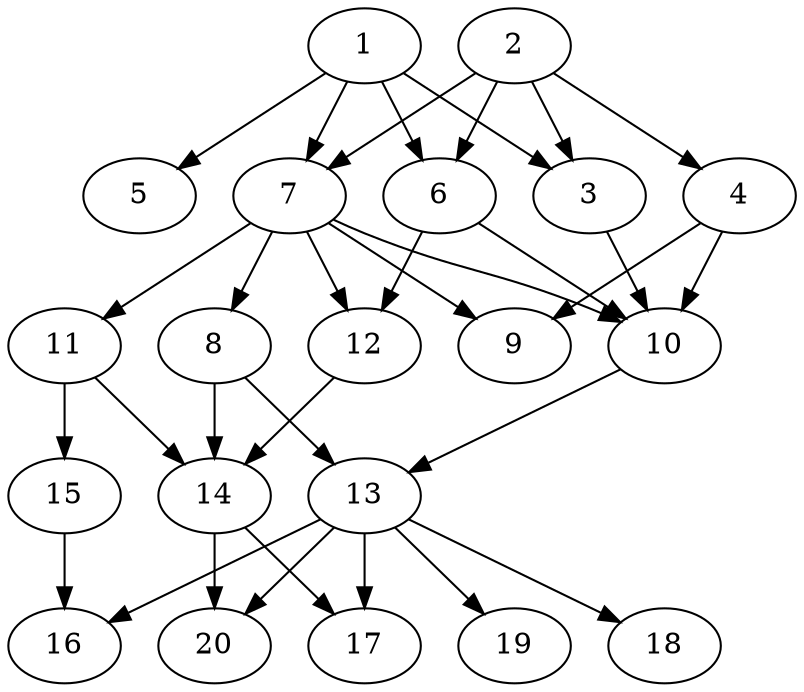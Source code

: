 // DAG automatically generated by daggen at Tue Jul 23 14:27:02 2019
// ./daggen --dot -n 20 --ccr 0.4 --fat 0.5 --regular 0.5 --density 0.7 --mindata 5242880 --maxdata 52428800 
digraph G {
  1 [size="121610240", alpha="0.00", expect_size="48644096"] 
  1 -> 3 [size ="48644096"]
  1 -> 5 [size ="48644096"]
  1 -> 6 [size ="48644096"]
  1 -> 7 [size ="48644096"]
  2 [size="115737600", alpha="0.03", expect_size="46295040"] 
  2 -> 3 [size ="46295040"]
  2 -> 4 [size ="46295040"]
  2 -> 6 [size ="46295040"]
  2 -> 7 [size ="46295040"]
  3 [size="42211840", alpha="0.20", expect_size="16884736"] 
  3 -> 10 [size ="16884736"]
  4 [size="46254080", alpha="0.12", expect_size="18501632"] 
  4 -> 9 [size ="18501632"]
  4 -> 10 [size ="18501632"]
  5 [size="50426880", alpha="0.14", expect_size="20170752"] 
  6 [size="36966400", alpha="0.01", expect_size="14786560"] 
  6 -> 10 [size ="14786560"]
  6 -> 12 [size ="14786560"]
  7 [size="121039360", alpha="0.17", expect_size="48415744"] 
  7 -> 8 [size ="48415744"]
  7 -> 9 [size ="48415744"]
  7 -> 10 [size ="48415744"]
  7 -> 11 [size ="48415744"]
  7 -> 12 [size ="48415744"]
  8 [size="62976000", alpha="0.02", expect_size="25190400"] 
  8 -> 13 [size ="25190400"]
  8 -> 14 [size ="25190400"]
  9 [size="113804800", alpha="0.02", expect_size="45521920"] 
  10 [size="113006080", alpha="0.08", expect_size="45202432"] 
  10 -> 13 [size ="45202432"]
  11 [size="110049280", alpha="0.19", expect_size="44019712"] 
  11 -> 14 [size ="44019712"]
  11 -> 15 [size ="44019712"]
  12 [size="111557120", alpha="0.20", expect_size="44622848"] 
  12 -> 14 [size ="44622848"]
  13 [size="130984960", alpha="0.01", expect_size="52393984"] 
  13 -> 16 [size ="52393984"]
  13 -> 17 [size ="52393984"]
  13 -> 18 [size ="52393984"]
  13 -> 19 [size ="52393984"]
  13 -> 20 [size ="52393984"]
  14 [size="129751040", alpha="0.11", expect_size="51900416"] 
  14 -> 17 [size ="51900416"]
  14 -> 20 [size ="51900416"]
  15 [size="80314880", alpha="0.11", expect_size="32125952"] 
  15 -> 16 [size ="32125952"]
  16 [size="43520000", alpha="0.04", expect_size="17408000"] 
  17 [size="48709120", alpha="0.10", expect_size="19483648"] 
  18 [size="32279040", alpha="0.00", expect_size="12911616"] 
  19 [size="42705920", alpha="0.06", expect_size="17082368"] 
  20 [size="53352960", alpha="0.09", expect_size="21341184"] 
}
